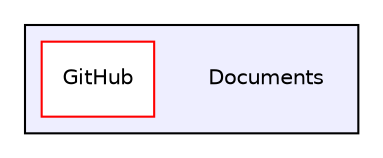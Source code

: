 digraph "Documents" {
  compound=true
  node [ fontsize="10", fontname="Helvetica"];
  edge [ labelfontsize="10", labelfontname="Helvetica"];
  subgraph clusterdir_f396504afdc959660871b003fa10164d {
    graph [ bgcolor="#eeeeff", pencolor="black", label="" URL="dir_f396504afdc959660871b003fa10164d.html"];
    dir_f396504afdc959660871b003fa10164d [shape=plaintext label="Documents"];
  dir_7e17ac9cf8fba2cb04bc248c85b0ceb7 [shape=box label="GitHub" fillcolor="white" style="filled" color="red" URL="dir_7e17ac9cf8fba2cb04bc248c85b0ceb7.html"];
  }
}
